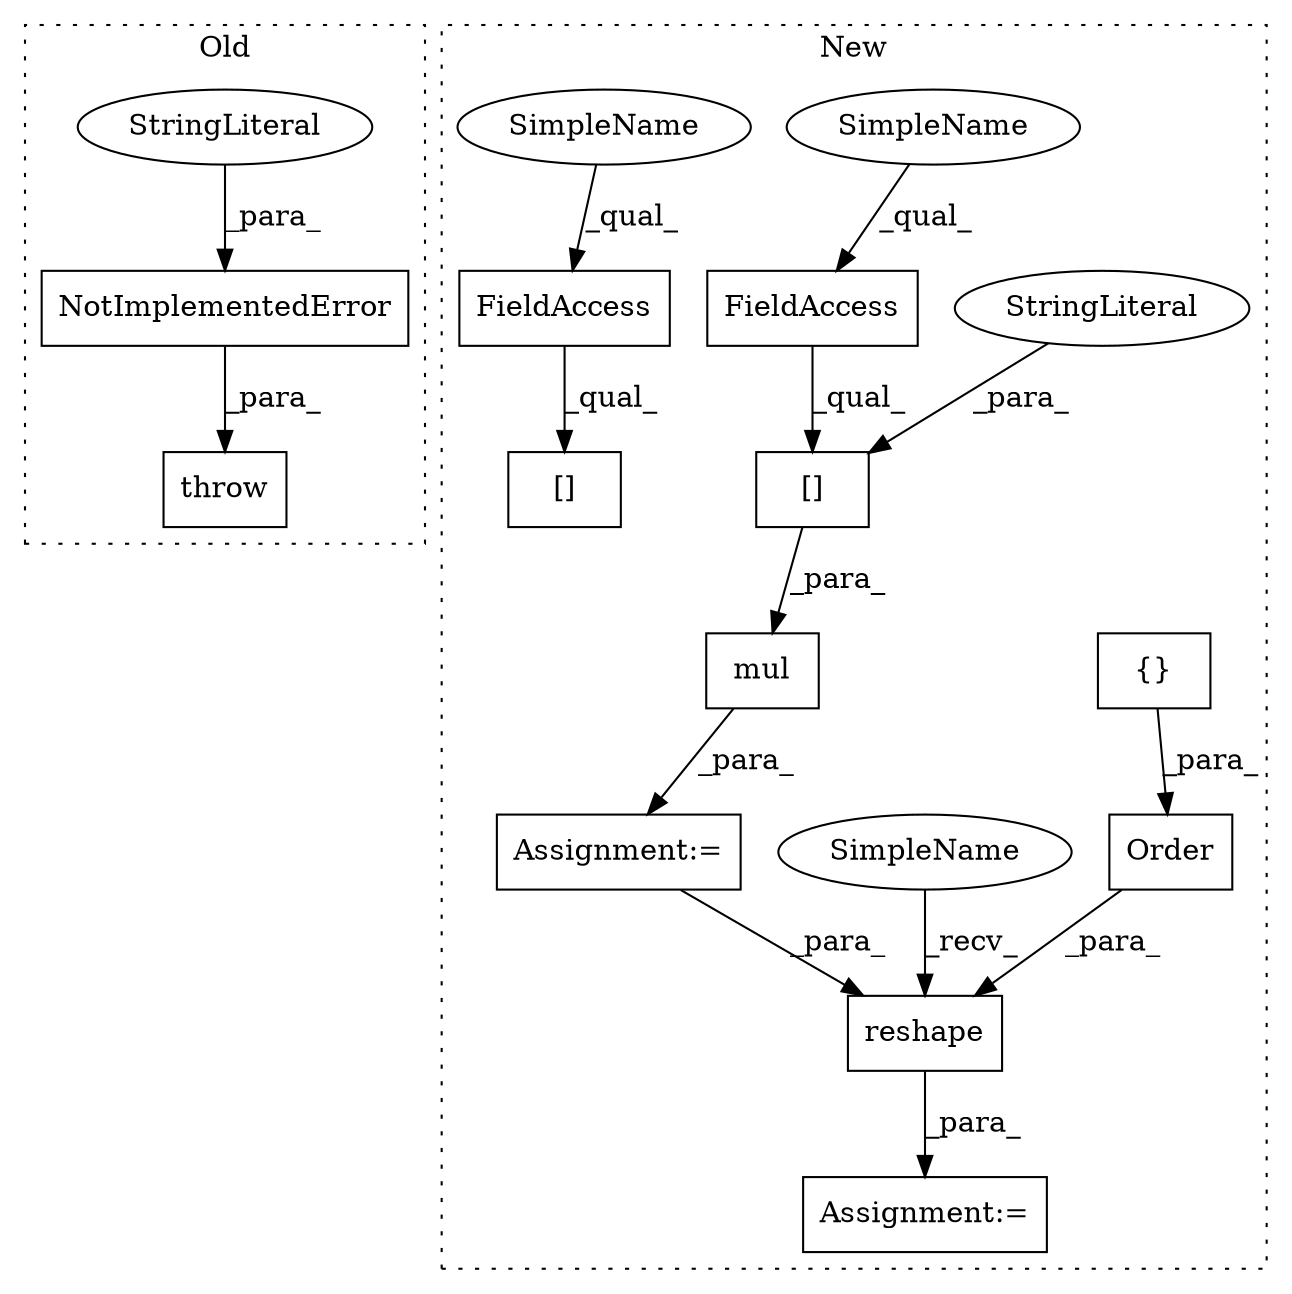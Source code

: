 digraph G {
subgraph cluster0 {
1 [label="NotImplementedError" a="32" s="4658,4744" l="20,1" shape="box"];
3 [label="throw" a="53" s="4652" l="6" shape="box"];
6 [label="StringLiteral" a="45" s="4678" l="66" shape="ellipse"];
label = "Old";
style="dotted";
}
subgraph cluster1 {
2 [label="reshape" a="32" s="5492,5612" l="8,1" shape="box"];
4 [label="Assignment:=" a="7" s="5649" l="2" shape="box"];
5 [label="{}" a="4" s="5563,5610" l="1,1" shape="box"];
7 [label="Assignment:=" a="7" s="5423" l="1" shape="box"];
8 [label="Order" a="32" s="5548,5611" l="6,1" shape="box"];
9 [label="FieldAccess" a="22" s="5428" l="7" shape="box"];
10 [label="[]" a="2" s="5428,5453" l="8,1" shape="box"];
11 [label="mul" a="32" s="5424,5454" l="4,1" shape="box"];
12 [label="FieldAccess" a="22" s="5521" l="7" shape="box"];
13 [label="[]" a="2" s="5521,5530" l="8,1" shape="box"];
14 [label="StringLiteral" a="45" s="5436" l="17" shape="ellipse"];
15 [label="SimpleName" a="42" s="5490" l="1" shape="ellipse"];
16 [label="SimpleName" a="42" s="5428" l="1" shape="ellipse"];
17 [label="SimpleName" a="42" s="5521" l="1" shape="ellipse"];
label = "New";
style="dotted";
}
1 -> 3 [label="_para_"];
2 -> 4 [label="_para_"];
5 -> 8 [label="_para_"];
6 -> 1 [label="_para_"];
7 -> 2 [label="_para_"];
8 -> 2 [label="_para_"];
9 -> 10 [label="_qual_"];
10 -> 11 [label="_para_"];
11 -> 7 [label="_para_"];
12 -> 13 [label="_qual_"];
14 -> 10 [label="_para_"];
15 -> 2 [label="_recv_"];
16 -> 9 [label="_qual_"];
17 -> 12 [label="_qual_"];
}